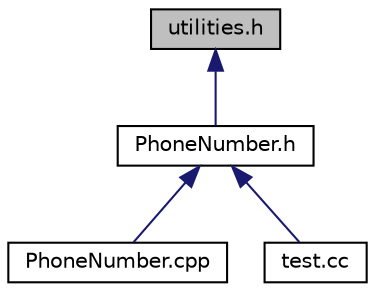 digraph "utilities.h"
{
  edge [fontname="Helvetica",fontsize="10",labelfontname="Helvetica",labelfontsize="10"];
  node [fontname="Helvetica",fontsize="10",shape=record];
  Node5 [label="utilities.h",height=0.2,width=0.4,color="black", fillcolor="grey75", style="filled", fontcolor="black"];
  Node5 -> Node6 [dir="back",color="midnightblue",fontsize="10",style="solid",fontname="Helvetica"];
  Node6 [label="PhoneNumber.h",height=0.2,width=0.4,color="black", fillcolor="white", style="filled",URL="$_phone_number_8h.html"];
  Node6 -> Node7 [dir="back",color="midnightblue",fontsize="10",style="solid",fontname="Helvetica"];
  Node7 [label="PhoneNumber.cpp",height=0.2,width=0.4,color="black", fillcolor="white", style="filled",URL="$_phone_number_8cpp.html"];
  Node6 -> Node8 [dir="back",color="midnightblue",fontsize="10",style="solid",fontname="Helvetica"];
  Node8 [label="test.cc",height=0.2,width=0.4,color="black", fillcolor="white", style="filled",URL="$test_8cc.html"];
}
